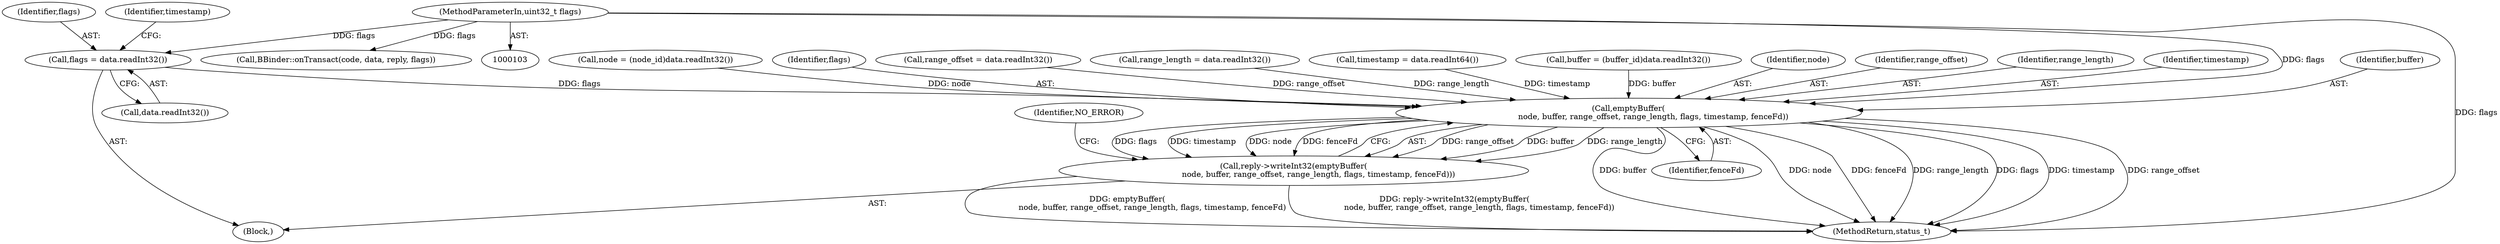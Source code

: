 digraph "0_Android_db829699d3293f254a7387894303451a91278986@API" {
"1001286" [label="(Call,flags = data.readInt32())"];
"1000107" [label="(MethodParameterIn,uint32_t flags)"];
"1001300" [label="(Call,emptyBuffer(\n                    node, buffer, range_offset, range_length, flags, timestamp, fenceFd))"];
"1001299" [label="(Call,reply->writeInt32(emptyBuffer(\n                    node, buffer, range_offset, range_length, flags, timestamp, fenceFd)))"];
"1001288" [label="(Call,data.readInt32())"];
"1001287" [label="(Identifier,flags)"];
"1001348" [label="(Call,BBinder::onTransact(code, data, reply, flags))"];
"1001302" [label="(Identifier,buffer)"];
"1001266" [label="(Call,node = (node_id)data.readInt32())"];
"1001305" [label="(Identifier,flags)"];
"1001278" [label="(Call,range_offset = data.readInt32())"];
"1001291" [label="(Identifier,timestamp)"];
"1001282" [label="(Call,range_length = data.readInt32())"];
"1001307" [label="(Identifier,fenceFd)"];
"1001286" [label="(Call,flags = data.readInt32())"];
"1001290" [label="(Call,timestamp = data.readInt64())"];
"1001353" [label="(MethodReturn,status_t)"];
"1000107" [label="(MethodParameterIn,uint32_t flags)"];
"1001272" [label="(Call,buffer = (buffer_id)data.readInt32())"];
"1001260" [label="(Block,)"];
"1001301" [label="(Identifier,node)"];
"1001303" [label="(Identifier,range_offset)"];
"1001299" [label="(Call,reply->writeInt32(emptyBuffer(\n                    node, buffer, range_offset, range_length, flags, timestamp, fenceFd)))"];
"1001304" [label="(Identifier,range_length)"];
"1001306" [label="(Identifier,timestamp)"];
"1001300" [label="(Call,emptyBuffer(\n                    node, buffer, range_offset, range_length, flags, timestamp, fenceFd))"];
"1001309" [label="(Identifier,NO_ERROR)"];
"1001286" -> "1001260"  [label="AST: "];
"1001286" -> "1001288"  [label="CFG: "];
"1001287" -> "1001286"  [label="AST: "];
"1001288" -> "1001286"  [label="AST: "];
"1001291" -> "1001286"  [label="CFG: "];
"1000107" -> "1001286"  [label="DDG: flags"];
"1001286" -> "1001300"  [label="DDG: flags"];
"1000107" -> "1000103"  [label="AST: "];
"1000107" -> "1001353"  [label="DDG: flags"];
"1000107" -> "1001300"  [label="DDG: flags"];
"1000107" -> "1001348"  [label="DDG: flags"];
"1001300" -> "1001299"  [label="AST: "];
"1001300" -> "1001307"  [label="CFG: "];
"1001301" -> "1001300"  [label="AST: "];
"1001302" -> "1001300"  [label="AST: "];
"1001303" -> "1001300"  [label="AST: "];
"1001304" -> "1001300"  [label="AST: "];
"1001305" -> "1001300"  [label="AST: "];
"1001306" -> "1001300"  [label="AST: "];
"1001307" -> "1001300"  [label="AST: "];
"1001299" -> "1001300"  [label="CFG: "];
"1001300" -> "1001353"  [label="DDG: buffer"];
"1001300" -> "1001353"  [label="DDG: node"];
"1001300" -> "1001353"  [label="DDG: fenceFd"];
"1001300" -> "1001353"  [label="DDG: range_length"];
"1001300" -> "1001353"  [label="DDG: flags"];
"1001300" -> "1001353"  [label="DDG: timestamp"];
"1001300" -> "1001353"  [label="DDG: range_offset"];
"1001300" -> "1001299"  [label="DDG: range_offset"];
"1001300" -> "1001299"  [label="DDG: buffer"];
"1001300" -> "1001299"  [label="DDG: range_length"];
"1001300" -> "1001299"  [label="DDG: flags"];
"1001300" -> "1001299"  [label="DDG: timestamp"];
"1001300" -> "1001299"  [label="DDG: node"];
"1001300" -> "1001299"  [label="DDG: fenceFd"];
"1001266" -> "1001300"  [label="DDG: node"];
"1001272" -> "1001300"  [label="DDG: buffer"];
"1001278" -> "1001300"  [label="DDG: range_offset"];
"1001282" -> "1001300"  [label="DDG: range_length"];
"1001290" -> "1001300"  [label="DDG: timestamp"];
"1001299" -> "1001260"  [label="AST: "];
"1001309" -> "1001299"  [label="CFG: "];
"1001299" -> "1001353"  [label="DDG: reply->writeInt32(emptyBuffer(\n                    node, buffer, range_offset, range_length, flags, timestamp, fenceFd))"];
"1001299" -> "1001353"  [label="DDG: emptyBuffer(\n                    node, buffer, range_offset, range_length, flags, timestamp, fenceFd)"];
}
